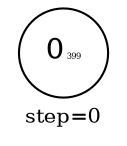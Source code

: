 digraph {
  graph  [labelloc=bottom,labeljust=left,fontsize="10",label="step=0"];
  "399" [shape=circle,peripheries="1",label=<0<FONT POINT-SIZE='4'>399</FONT>>,labelfontcolor=black,color=black];
}